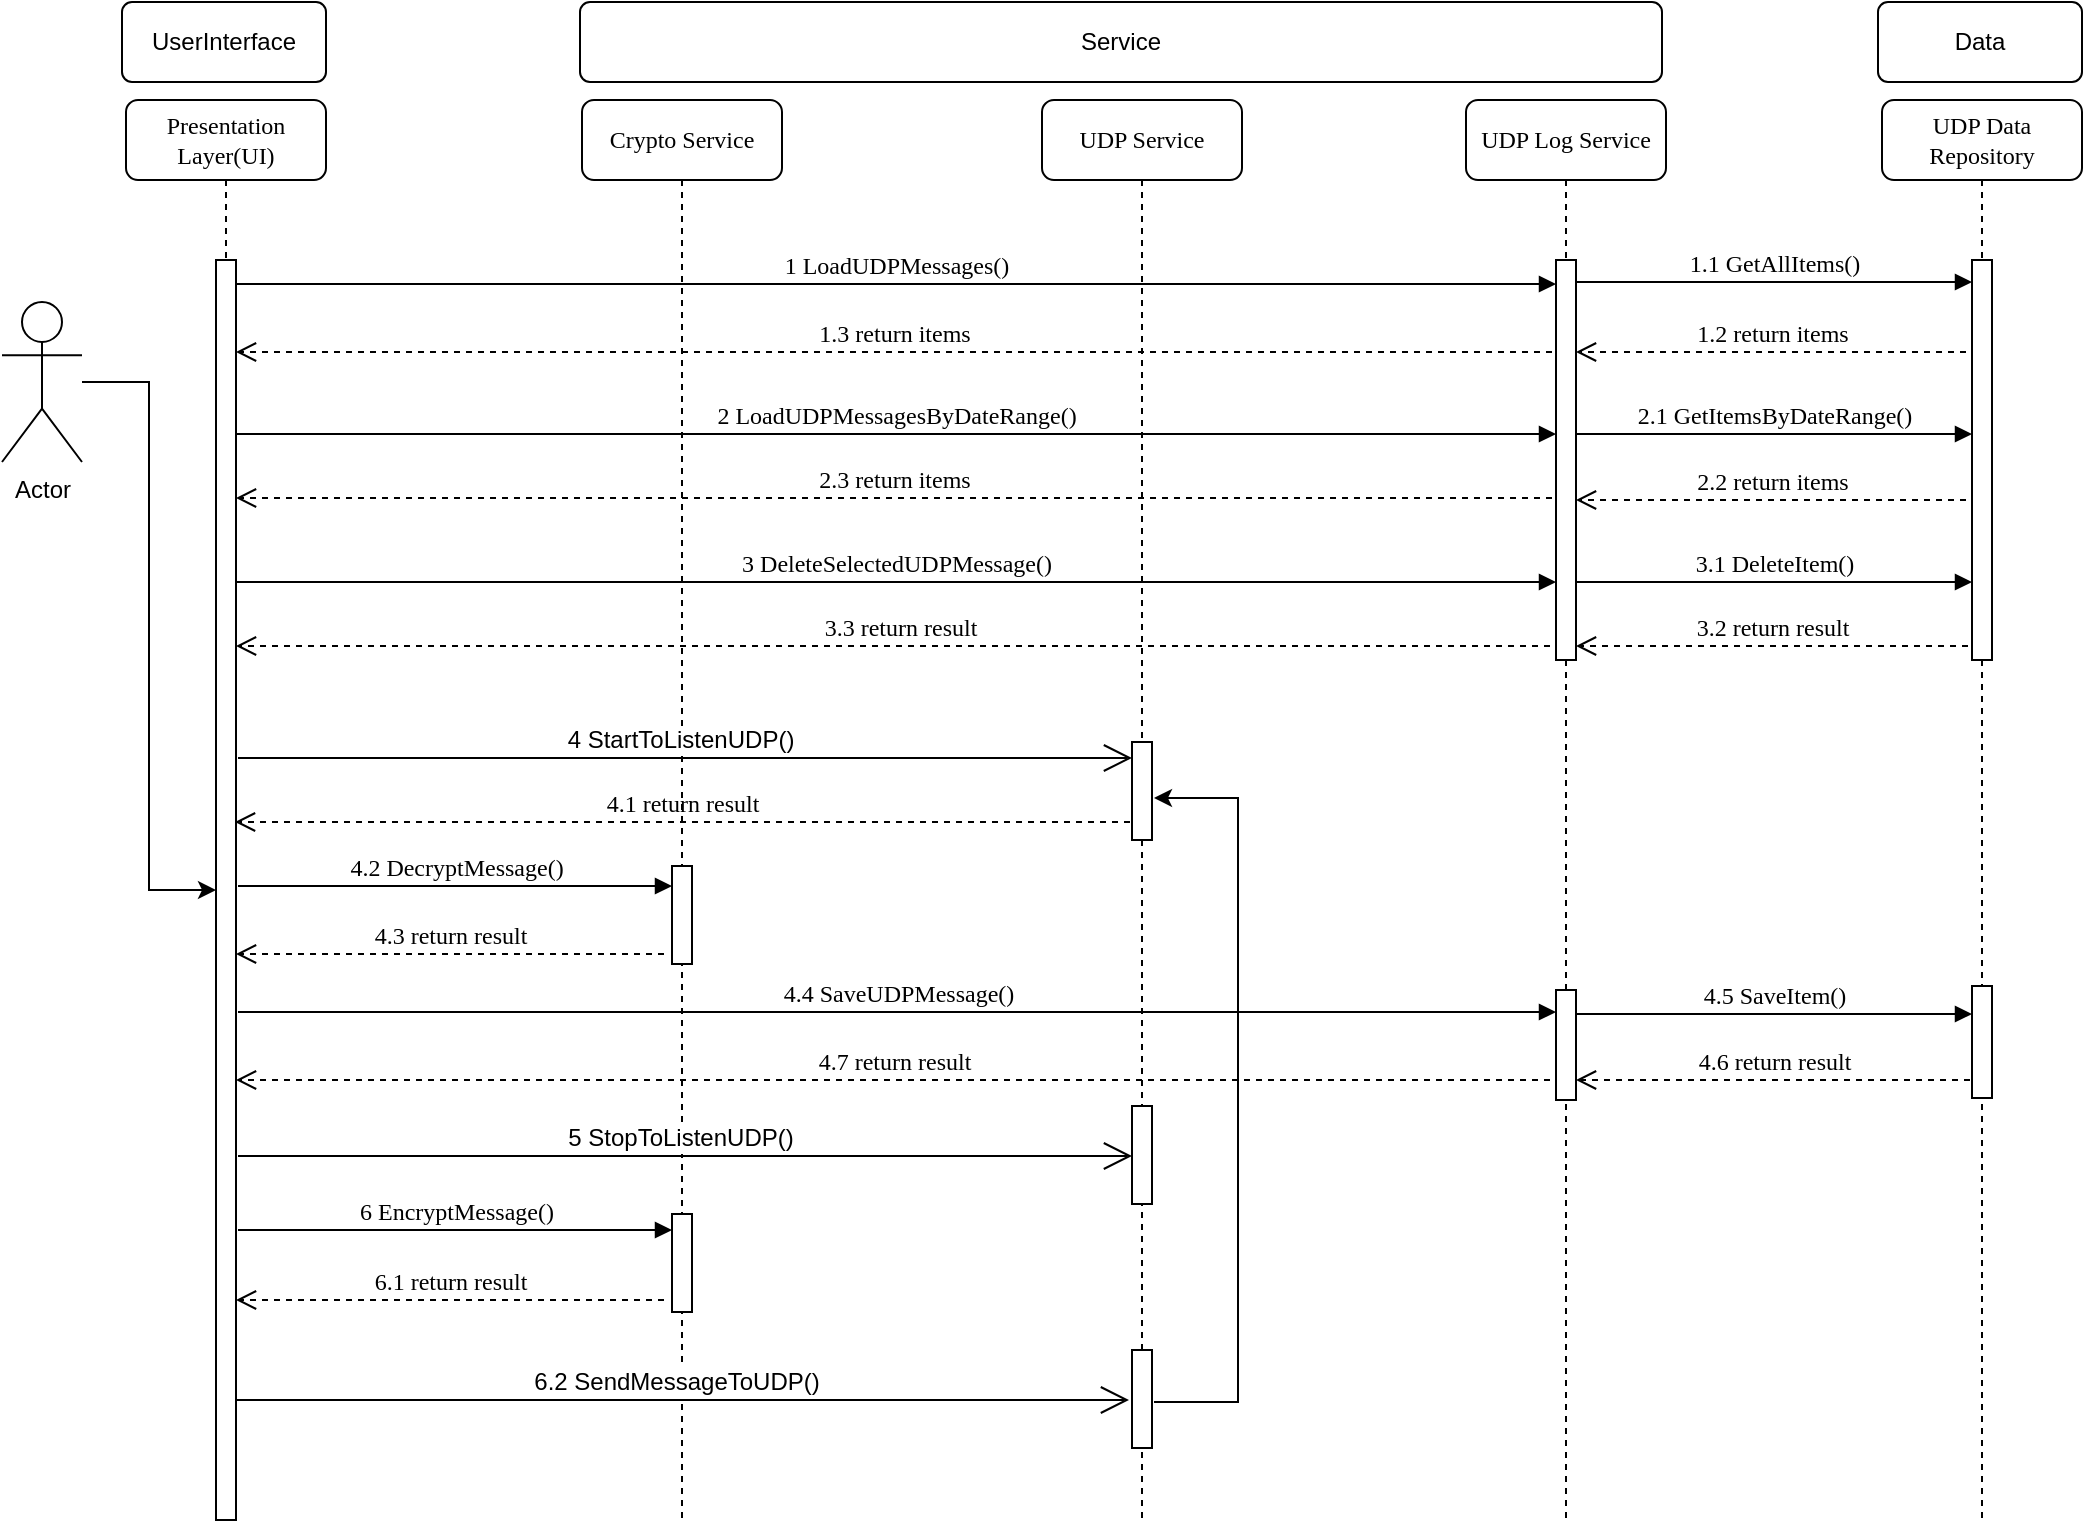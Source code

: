 <mxfile version="22.1.0" type="device">
  <diagram name="Page-1" id="13e1069c-82ec-6db2-03f1-153e76fe0fe0">
    <mxGraphModel dx="1434" dy="1618" grid="1" gridSize="10" guides="1" tooltips="1" connect="1" arrows="1" fold="1" page="1" pageScale="1" pageWidth="1100" pageHeight="850" background="none" math="0" shadow="0">
      <root>
        <mxCell id="0" />
        <mxCell id="1" parent="0" />
        <mxCell id="7baba1c4bc27f4b0-3" value="UDP Service" style="shape=umlLifeline;perimeter=lifelinePerimeter;whiteSpace=wrap;html=1;container=1;collapsible=0;recursiveResize=0;outlineConnect=0;rounded=1;shadow=0;comic=0;labelBackgroundColor=none;strokeWidth=1;fontFamily=Verdana;fontSize=12;align=center;" parent="1" vertex="1">
          <mxGeometry x="540" y="39" width="100" height="711" as="geometry" />
        </mxCell>
        <mxCell id="B6f6p23vNXwquG-S3XL--16" value="3.3 return result" style="html=1;verticalAlign=bottom;endArrow=open;dashed=1;endSize=8;labelBackgroundColor=none;fontFamily=Verdana;fontSize=12;edgeStyle=elbowEdgeStyle;elbow=vertical;exitX=0.3;exitY=0.965;exitDx=0;exitDy=0;exitPerimeter=0;" parent="7baba1c4bc27f4b0-3" source="7baba1c4bc27f4b0-10" edge="1">
          <mxGeometry relative="1" as="geometry">
            <mxPoint x="-403" y="273" as="targetPoint" />
            <Array as="points" />
            <mxPoint x="247" y="273" as="sourcePoint" />
          </mxGeometry>
        </mxCell>
        <mxCell id="7baba1c4bc27f4b0-37" value="" style="html=1;points=[];perimeter=orthogonalPerimeter;rounded=0;shadow=0;comic=0;labelBackgroundColor=none;strokeWidth=1;fontFamily=Verdana;fontSize=12;align=center;" parent="7baba1c4bc27f4b0-3" vertex="1">
          <mxGeometry x="45" y="321" width="10" height="49" as="geometry" />
        </mxCell>
        <mxCell id="B6f6p23vNXwquG-S3XL--19" value="4.1 return result" style="html=1;verticalAlign=bottom;endArrow=open;dashed=1;endSize=8;labelBackgroundColor=none;fontFamily=Verdana;fontSize=12;edgeStyle=elbowEdgeStyle;elbow=vertical;" parent="7baba1c4bc27f4b0-3" edge="1">
          <mxGeometry relative="1" as="geometry">
            <mxPoint x="-403.5" y="361" as="targetPoint" />
            <Array as="points" />
            <mxPoint x="44" y="361" as="sourcePoint" />
          </mxGeometry>
        </mxCell>
        <mxCell id="B6f6p23vNXwquG-S3XL--27" value="" style="html=1;points=[];perimeter=orthogonalPerimeter;rounded=0;shadow=0;comic=0;labelBackgroundColor=none;strokeWidth=1;fontFamily=Verdana;fontSize=12;align=center;" parent="7baba1c4bc27f4b0-3" vertex="1">
          <mxGeometry x="45" y="503" width="10" height="49" as="geometry" />
        </mxCell>
        <mxCell id="3alQSPVyIv8DFUK-0bdn-7" value="" style="html=1;points=[];perimeter=orthogonalPerimeter;rounded=0;shadow=0;comic=0;labelBackgroundColor=none;strokeWidth=1;fontFamily=Verdana;fontSize=12;align=center;" parent="7baba1c4bc27f4b0-3" vertex="1">
          <mxGeometry x="45" y="625" width="10" height="49" as="geometry" />
        </mxCell>
        <mxCell id="3alQSPVyIv8DFUK-0bdn-8" value="" style="endArrow=classic;html=1;rounded=0;entryX=1.3;entryY=0.571;entryDx=0;entryDy=0;entryPerimeter=0;" parent="7baba1c4bc27f4b0-3" edge="1">
          <mxGeometry width="50" height="50" relative="1" as="geometry">
            <mxPoint x="56" y="651" as="sourcePoint" />
            <mxPoint x="56" y="348.979" as="targetPoint" />
            <Array as="points">
              <mxPoint x="98" y="651" />
              <mxPoint x="98" y="349" />
            </Array>
          </mxGeometry>
        </mxCell>
        <mxCell id="7baba1c4bc27f4b0-5" value="UDP Data Repository" style="shape=umlLifeline;perimeter=lifelinePerimeter;whiteSpace=wrap;html=1;container=1;collapsible=0;recursiveResize=0;outlineConnect=0;rounded=1;shadow=0;comic=0;labelBackgroundColor=none;strokeWidth=1;fontFamily=Verdana;fontSize=12;align=center;" parent="1" vertex="1">
          <mxGeometry x="960" y="39" width="100" height="711" as="geometry" />
        </mxCell>
        <mxCell id="7baba1c4bc27f4b0-13" value="" style="html=1;points=[];perimeter=orthogonalPerimeter;rounded=0;shadow=0;comic=0;labelBackgroundColor=none;strokeWidth=1;fontFamily=Verdana;fontSize=12;align=center;" parent="7baba1c4bc27f4b0-5" vertex="1">
          <mxGeometry x="45" y="80" width="10" height="200" as="geometry" />
        </mxCell>
        <mxCell id="B6f6p23vNXwquG-S3XL--23" value="" style="html=1;points=[];perimeter=orthogonalPerimeter;rounded=0;shadow=0;comic=0;labelBackgroundColor=none;strokeWidth=1;fontFamily=Verdana;fontSize=12;align=center;" parent="7baba1c4bc27f4b0-5" vertex="1">
          <mxGeometry x="45" y="443" width="10" height="56" as="geometry" />
        </mxCell>
        <mxCell id="7baba1c4bc27f4b0-2" value="Crypto Service" style="shape=umlLifeline;perimeter=lifelinePerimeter;whiteSpace=wrap;html=1;container=1;collapsible=0;recursiveResize=0;outlineConnect=0;rounded=1;shadow=0;comic=0;labelBackgroundColor=none;strokeWidth=1;fontFamily=Verdana;fontSize=12;align=center;" parent="1" vertex="1">
          <mxGeometry x="310" y="39" width="100" height="711" as="geometry" />
        </mxCell>
        <mxCell id="B6f6p23vNXwquG-S3XL--8" value="2 LoadUDPMessagesByDateRange()" style="html=1;verticalAlign=bottom;endArrow=block;entryX=0;entryY=0;labelBackgroundColor=none;fontFamily=Verdana;fontSize=12;edgeStyle=elbowEdgeStyle;elbow=vertical;" parent="7baba1c4bc27f4b0-2" edge="1">
          <mxGeometry relative="1" as="geometry">
            <mxPoint x="-173" y="167" as="sourcePoint" />
            <mxPoint x="487" y="167" as="targetPoint" />
          </mxGeometry>
        </mxCell>
        <mxCell id="B6f6p23vNXwquG-S3XL--12" value="3 DeleteSelectedUDPMessage()" style="html=1;verticalAlign=bottom;endArrow=block;entryX=0;entryY=0;labelBackgroundColor=none;fontFamily=Verdana;fontSize=12;edgeStyle=elbowEdgeStyle;elbow=vertical;" parent="7baba1c4bc27f4b0-2" edge="1">
          <mxGeometry relative="1" as="geometry">
            <mxPoint x="-173" y="241" as="sourcePoint" />
            <mxPoint x="487" y="241" as="targetPoint" />
          </mxGeometry>
        </mxCell>
        <mxCell id="7baba1c4bc27f4b0-28" value="" style="html=1;points=[];perimeter=orthogonalPerimeter;rounded=0;shadow=0;comic=0;labelBackgroundColor=none;strokeWidth=1;fontFamily=Verdana;fontSize=12;align=center;" parent="7baba1c4bc27f4b0-2" vertex="1">
          <mxGeometry x="45" y="383" width="10" height="49" as="geometry" />
        </mxCell>
        <mxCell id="B6f6p23vNXwquG-S3XL--21" value="4.4 SaveUDPMessage()" style="html=1;verticalAlign=bottom;endArrow=block;labelBackgroundColor=none;fontFamily=Verdana;fontSize=12;edgeStyle=elbowEdgeStyle;elbow=vertical;" parent="7baba1c4bc27f4b0-2" edge="1">
          <mxGeometry relative="1" as="geometry">
            <mxPoint x="-172" y="456" as="sourcePoint" />
            <mxPoint x="487" y="456" as="targetPoint" />
          </mxGeometry>
        </mxCell>
        <mxCell id="3alQSPVyIv8DFUK-0bdn-1" value="" style="html=1;points=[];perimeter=orthogonalPerimeter;rounded=0;shadow=0;comic=0;labelBackgroundColor=none;strokeWidth=1;fontFamily=Verdana;fontSize=12;align=center;" parent="7baba1c4bc27f4b0-2" vertex="1">
          <mxGeometry x="45" y="557" width="10" height="49" as="geometry" />
        </mxCell>
        <mxCell id="7baba1c4bc27f4b0-4" value="UDP Log Service" style="shape=umlLifeline;perimeter=lifelinePerimeter;whiteSpace=wrap;html=1;container=1;collapsible=0;recursiveResize=0;outlineConnect=0;rounded=1;shadow=0;comic=0;labelBackgroundColor=none;strokeWidth=1;fontFamily=Verdana;fontSize=12;align=center;" parent="1" vertex="1">
          <mxGeometry x="752" y="39" width="100" height="711" as="geometry" />
        </mxCell>
        <mxCell id="7baba1c4bc27f4b0-10" value="" style="html=1;points=[];perimeter=orthogonalPerimeter;rounded=0;shadow=0;comic=0;labelBackgroundColor=none;strokeWidth=1;fontFamily=Verdana;fontSize=12;align=center;" parent="7baba1c4bc27f4b0-4" vertex="1">
          <mxGeometry x="45" y="80" width="10" height="200" as="geometry" />
        </mxCell>
        <mxCell id="7baba1c4bc27f4b0-30" value="1.2 return items" style="html=1;verticalAlign=bottom;endArrow=open;dashed=1;endSize=8;labelBackgroundColor=none;fontFamily=Verdana;fontSize=12;edgeStyle=elbowEdgeStyle;elbow=vertical;" parent="7baba1c4bc27f4b0-4" edge="1">
          <mxGeometry relative="1" as="geometry">
            <mxPoint x="55" y="126" as="targetPoint" />
            <Array as="points" />
            <mxPoint x="250" y="126" as="sourcePoint" />
          </mxGeometry>
        </mxCell>
        <mxCell id="B6f6p23vNXwquG-S3XL--9" value="2.1 GetItemsByDateRange()" style="html=1;verticalAlign=bottom;endArrow=block;entryX=0;entryY=0;labelBackgroundColor=none;fontFamily=Verdana;fontSize=12;edgeStyle=elbowEdgeStyle;elbow=vertical;" parent="7baba1c4bc27f4b0-4" edge="1">
          <mxGeometry relative="1" as="geometry">
            <mxPoint x="55" y="167" as="sourcePoint" />
            <mxPoint x="253" y="167.0" as="targetPoint" />
          </mxGeometry>
        </mxCell>
        <mxCell id="B6f6p23vNXwquG-S3XL--13" value="3.1 DeleteItem()" style="html=1;verticalAlign=bottom;endArrow=block;entryX=0;entryY=0;labelBackgroundColor=none;fontFamily=Verdana;fontSize=12;edgeStyle=elbowEdgeStyle;elbow=vertical;" parent="7baba1c4bc27f4b0-4" edge="1">
          <mxGeometry relative="1" as="geometry">
            <mxPoint x="55" y="241" as="sourcePoint" />
            <mxPoint x="253" y="241.0" as="targetPoint" />
          </mxGeometry>
        </mxCell>
        <mxCell id="B6f6p23vNXwquG-S3XL--14" value="3.2 return result" style="html=1;verticalAlign=bottom;endArrow=open;dashed=1;endSize=8;labelBackgroundColor=none;fontFamily=Verdana;fontSize=12;edgeStyle=elbowEdgeStyle;elbow=vertical;" parent="7baba1c4bc27f4b0-4" edge="1">
          <mxGeometry relative="1" as="geometry">
            <mxPoint x="55" y="273" as="targetPoint" />
            <Array as="points" />
            <mxPoint x="251" y="273" as="sourcePoint" />
          </mxGeometry>
        </mxCell>
        <mxCell id="B6f6p23vNXwquG-S3XL--22" value="" style="html=1;points=[];perimeter=orthogonalPerimeter;rounded=0;shadow=0;comic=0;labelBackgroundColor=none;strokeWidth=1;fontFamily=Verdana;fontSize=12;align=center;" parent="7baba1c4bc27f4b0-4" vertex="1">
          <mxGeometry x="45" y="445" width="10" height="55" as="geometry" />
        </mxCell>
        <mxCell id="B6f6p23vNXwquG-S3XL--24" value="4.5 SaveItem()" style="html=1;verticalAlign=bottom;endArrow=block;entryX=0;entryY=0;labelBackgroundColor=none;fontFamily=Verdana;fontSize=12;edgeStyle=elbowEdgeStyle;elbow=vertical;" parent="7baba1c4bc27f4b0-4" edge="1">
          <mxGeometry relative="1" as="geometry">
            <mxPoint x="55" y="457" as="sourcePoint" />
            <mxPoint x="253" y="457.0" as="targetPoint" />
          </mxGeometry>
        </mxCell>
        <mxCell id="B6f6p23vNXwquG-S3XL--25" value="4.6 return result" style="html=1;verticalAlign=bottom;endArrow=open;dashed=1;endSize=8;labelBackgroundColor=none;fontFamily=Verdana;fontSize=12;edgeStyle=elbowEdgeStyle;elbow=vertical;" parent="7baba1c4bc27f4b0-4" edge="1">
          <mxGeometry relative="1" as="geometry">
            <mxPoint x="55" y="490" as="targetPoint" />
            <Array as="points" />
            <mxPoint x="252" y="490" as="sourcePoint" />
          </mxGeometry>
        </mxCell>
        <mxCell id="7baba1c4bc27f4b0-8" value="Presentation Layer(UI)" style="shape=umlLifeline;perimeter=lifelinePerimeter;whiteSpace=wrap;html=1;container=1;collapsible=0;recursiveResize=0;outlineConnect=0;rounded=1;shadow=0;comic=0;labelBackgroundColor=none;strokeWidth=1;fontFamily=Verdana;fontSize=12;align=center;" parent="1" vertex="1">
          <mxGeometry x="82" y="39" width="100" height="710" as="geometry" />
        </mxCell>
        <mxCell id="7baba1c4bc27f4b0-9" value="" style="html=1;points=[];perimeter=orthogonalPerimeter;rounded=0;shadow=0;comic=0;labelBackgroundColor=none;strokeWidth=1;fontFamily=Verdana;fontSize=12;align=center;" parent="7baba1c4bc27f4b0-8" vertex="1">
          <mxGeometry x="45" y="80" width="10" height="630" as="geometry" />
        </mxCell>
        <mxCell id="B6f6p23vNXwquG-S3XL--17" value="" style="endArrow=open;endFill=1;endSize=12;html=1;rounded=0;jumpSize=6;" parent="7baba1c4bc27f4b0-8" edge="1">
          <mxGeometry width="160" relative="1" as="geometry">
            <mxPoint x="56" y="329" as="sourcePoint" />
            <mxPoint x="503" y="329" as="targetPoint" />
          </mxGeometry>
        </mxCell>
        <mxCell id="B6f6p23vNXwquG-S3XL--18" value="4 StartToListenUDP()" style="edgeLabel;html=1;align=center;verticalAlign=middle;resizable=0;points=[];fontSize=12;" parent="B6f6p23vNXwquG-S3XL--17" vertex="1" connectable="0">
          <mxGeometry x="-0.013" y="9" relative="1" as="geometry">
            <mxPoint as="offset" />
          </mxGeometry>
        </mxCell>
        <mxCell id="7baba1c4bc27f4b0-11" value="1 LoadUDPMessages()" style="html=1;verticalAlign=bottom;endArrow=block;entryX=0;entryY=0;labelBackgroundColor=none;fontFamily=Verdana;fontSize=12;edgeStyle=elbowEdgeStyle;elbow=vertical;align=center;horizontal=1;" parent="1" edge="1">
          <mxGeometry relative="1" as="geometry">
            <mxPoint x="137" y="131" as="sourcePoint" />
            <mxPoint x="797" y="131" as="targetPoint" />
          </mxGeometry>
        </mxCell>
        <mxCell id="7baba1c4bc27f4b0-14" value="1.1 GetAllItems()" style="html=1;verticalAlign=bottom;endArrow=block;entryX=0;entryY=0;labelBackgroundColor=none;fontFamily=Verdana;fontSize=12;edgeStyle=elbowEdgeStyle;elbow=vertical;" parent="1" edge="1">
          <mxGeometry relative="1" as="geometry">
            <mxPoint x="807" y="130" as="sourcePoint" />
            <mxPoint x="1005" y="130.0" as="targetPoint" />
          </mxGeometry>
        </mxCell>
        <mxCell id="B6f6p23vNXwquG-S3XL--3" value="" style="edgeStyle=orthogonalEdgeStyle;rounded=0;orthogonalLoop=1;jettySize=auto;html=1;" parent="1" source="B6f6p23vNXwquG-S3XL--1" target="7baba1c4bc27f4b0-9" edge="1">
          <mxGeometry relative="1" as="geometry" />
        </mxCell>
        <mxCell id="B6f6p23vNXwquG-S3XL--1" value="Actor" style="shape=umlActor;verticalLabelPosition=bottom;verticalAlign=top;html=1;outlineConnect=0;" parent="1" vertex="1">
          <mxGeometry x="20" y="140" width="40" height="80" as="geometry" />
        </mxCell>
        <mxCell id="B6f6p23vNXwquG-S3XL--7" value="1.3 return items" style="html=1;verticalAlign=bottom;endArrow=open;dashed=1;endSize=8;labelBackgroundColor=none;fontFamily=Verdana;fontSize=12;edgeStyle=elbowEdgeStyle;elbow=vertical;" parent="1" edge="1">
          <mxGeometry relative="1" as="geometry">
            <mxPoint x="137" y="165" as="targetPoint" />
            <Array as="points" />
            <mxPoint x="795" y="165" as="sourcePoint" />
          </mxGeometry>
        </mxCell>
        <mxCell id="B6f6p23vNXwquG-S3XL--10" value="2.2 return items" style="html=1;verticalAlign=bottom;endArrow=open;dashed=1;endSize=8;labelBackgroundColor=none;fontFamily=Verdana;fontSize=12;edgeStyle=elbowEdgeStyle;elbow=vertical;" parent="1" edge="1">
          <mxGeometry relative="1" as="geometry">
            <mxPoint x="807" y="239" as="targetPoint" />
            <Array as="points" />
            <mxPoint x="1002" y="239" as="sourcePoint" />
          </mxGeometry>
        </mxCell>
        <mxCell id="B6f6p23vNXwquG-S3XL--11" value="2.3 return items" style="html=1;verticalAlign=bottom;endArrow=open;dashed=1;endSize=8;labelBackgroundColor=none;fontFamily=Verdana;fontSize=12;edgeStyle=elbowEdgeStyle;elbow=vertical;" parent="1" edge="1">
          <mxGeometry relative="1" as="geometry">
            <mxPoint x="137" y="238" as="targetPoint" />
            <Array as="points" />
            <mxPoint x="795" y="238" as="sourcePoint" />
          </mxGeometry>
        </mxCell>
        <mxCell id="B6f6p23vNXwquG-S3XL--20" value="4.3 return result" style="html=1;verticalAlign=bottom;endArrow=open;dashed=1;endSize=8;labelBackgroundColor=none;fontFamily=Verdana;fontSize=12;edgeStyle=elbowEdgeStyle;elbow=vertical;" parent="1" edge="1">
          <mxGeometry relative="1" as="geometry">
            <mxPoint x="137" y="466" as="targetPoint" />
            <Array as="points" />
            <mxPoint x="351" y="466" as="sourcePoint" />
          </mxGeometry>
        </mxCell>
        <mxCell id="B6f6p23vNXwquG-S3XL--26" value="4.7 return result" style="html=1;verticalAlign=bottom;endArrow=open;dashed=1;endSize=8;labelBackgroundColor=none;fontFamily=Verdana;fontSize=12;edgeStyle=elbowEdgeStyle;elbow=horizontal;exitX=0.3;exitY=0.965;exitDx=0;exitDy=0;exitPerimeter=0;" parent="1" edge="1">
          <mxGeometry relative="1" as="geometry">
            <mxPoint x="137" y="529" as="targetPoint" />
            <Array as="points" />
            <mxPoint x="794" y="529" as="sourcePoint" />
          </mxGeometry>
        </mxCell>
        <mxCell id="B6f6p23vNXwquG-S3XL--28" value="" style="endArrow=open;endFill=1;endSize=12;html=1;rounded=0;jumpSize=6;" parent="1" edge="1">
          <mxGeometry width="160" relative="1" as="geometry">
            <mxPoint x="138" y="567" as="sourcePoint" />
            <mxPoint x="585" y="567" as="targetPoint" />
          </mxGeometry>
        </mxCell>
        <mxCell id="B6f6p23vNXwquG-S3XL--29" value="5 StopToListenUDP()" style="edgeLabel;html=1;align=center;verticalAlign=middle;resizable=0;points=[];fontSize=12;" parent="B6f6p23vNXwquG-S3XL--28" vertex="1" connectable="0">
          <mxGeometry x="-0.013" y="9" relative="1" as="geometry">
            <mxPoint as="offset" />
          </mxGeometry>
        </mxCell>
        <mxCell id="3alQSPVyIv8DFUK-0bdn-2" value="6 EncryptMessage()" style="html=1;verticalAlign=bottom;endArrow=block;labelBackgroundColor=none;fontFamily=Verdana;fontSize=12;edgeStyle=elbowEdgeStyle;elbow=vertical;" parent="1" edge="1">
          <mxGeometry relative="1" as="geometry">
            <mxPoint x="138" y="604" as="sourcePoint" />
            <mxPoint x="355" y="604" as="targetPoint" />
          </mxGeometry>
        </mxCell>
        <mxCell id="3alQSPVyIv8DFUK-0bdn-3" value="4.2 DecryptMessage()" style="html=1;verticalAlign=bottom;endArrow=block;labelBackgroundColor=none;fontFamily=Verdana;fontSize=12;edgeStyle=elbowEdgeStyle;elbow=vertical;" parent="1" edge="1">
          <mxGeometry relative="1" as="geometry">
            <mxPoint x="138" y="432" as="sourcePoint" />
            <mxPoint x="355" y="432" as="targetPoint" />
          </mxGeometry>
        </mxCell>
        <mxCell id="3alQSPVyIv8DFUK-0bdn-4" value="6.1 return result" style="html=1;verticalAlign=bottom;endArrow=open;dashed=1;endSize=8;labelBackgroundColor=none;fontFamily=Verdana;fontSize=12;edgeStyle=elbowEdgeStyle;elbow=vertical;" parent="1" edge="1">
          <mxGeometry relative="1" as="geometry">
            <mxPoint x="137" y="639" as="targetPoint" />
            <Array as="points" />
            <mxPoint x="351" y="639" as="sourcePoint" />
          </mxGeometry>
        </mxCell>
        <mxCell id="3alQSPVyIv8DFUK-0bdn-5" value="" style="endArrow=open;endFill=1;endSize=12;html=1;rounded=0;jumpSize=6;" parent="1" edge="1">
          <mxGeometry width="160" relative="1" as="geometry">
            <mxPoint x="136.5" y="689" as="sourcePoint" />
            <mxPoint x="583.5" y="689" as="targetPoint" />
          </mxGeometry>
        </mxCell>
        <mxCell id="3alQSPVyIv8DFUK-0bdn-6" value="6.2 SendMessageToUDP()" style="edgeLabel;html=1;align=center;verticalAlign=middle;resizable=0;points=[];fontSize=12;" parent="3alQSPVyIv8DFUK-0bdn-5" vertex="1" connectable="0">
          <mxGeometry x="-0.013" y="9" relative="1" as="geometry">
            <mxPoint as="offset" />
          </mxGeometry>
        </mxCell>
        <mxCell id="j-7jSGK0MfBz4vEBCa2I-14" value="UserInterface" style="html=1;align=center;verticalAlign=middle;rounded=1;absoluteArcSize=1;arcSize=10;dashed=0;whiteSpace=wrap;" vertex="1" parent="1">
          <mxGeometry x="80" y="-10" width="102" height="40" as="geometry" />
        </mxCell>
        <mxCell id="j-7jSGK0MfBz4vEBCa2I-15" value="Service" style="html=1;align=center;verticalAlign=middle;rounded=1;absoluteArcSize=1;arcSize=10;dashed=0;whiteSpace=wrap;" vertex="1" parent="1">
          <mxGeometry x="309" y="-10" width="541" height="40" as="geometry" />
        </mxCell>
        <mxCell id="j-7jSGK0MfBz4vEBCa2I-16" value="Data" style="html=1;align=center;verticalAlign=middle;rounded=1;absoluteArcSize=1;arcSize=10;dashed=0;whiteSpace=wrap;" vertex="1" parent="1">
          <mxGeometry x="958" y="-10" width="102" height="40" as="geometry" />
        </mxCell>
      </root>
    </mxGraphModel>
  </diagram>
</mxfile>
